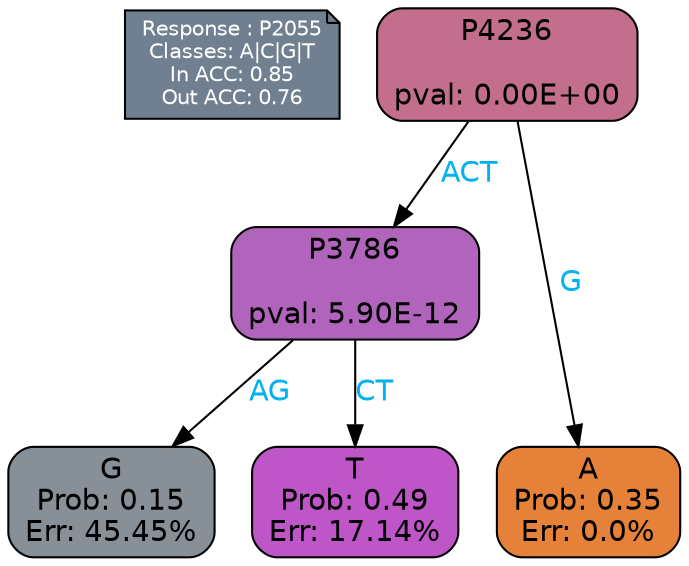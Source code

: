 digraph Tree {
node [shape=box, style="filled, rounded", color="black", fontname=helvetica] ;
graph [ranksep=equally, splines=polylines, bgcolor=transparent, dpi=600] ;
edge [fontname=helvetica] ;
LEGEND [label="Response : P2055
Classes: A|C|G|T
In ACC: 0.85
Out ACC: 0.76
",shape=note,align=left,style=filled,fillcolor="slategray",fontcolor="white",fontsize=10];1 [label="P4236

pval: 0.00E+00", fillcolor="#c36e8d"] ;
2 [label="P3786

pval: 5.90E-12", fillcolor="#b164bb"] ;
3 [label="G
Prob: 0.15
Err: 45.45%", fillcolor="#879096"] ;
4 [label="T
Prob: 0.49
Err: 17.14%", fillcolor="#be56c7"] ;
5 [label="A
Prob: 0.35
Err: 0.0%", fillcolor="#e58139"] ;
1 -> 2 [label="ACT",fontcolor=deepskyblue2] ;
1 -> 5 [label="G",fontcolor=deepskyblue2] ;
2 -> 3 [label="AG",fontcolor=deepskyblue2] ;
2 -> 4 [label="CT",fontcolor=deepskyblue2] ;
{rank = same; 3;4;5;}{rank = same; LEGEND;1;}}